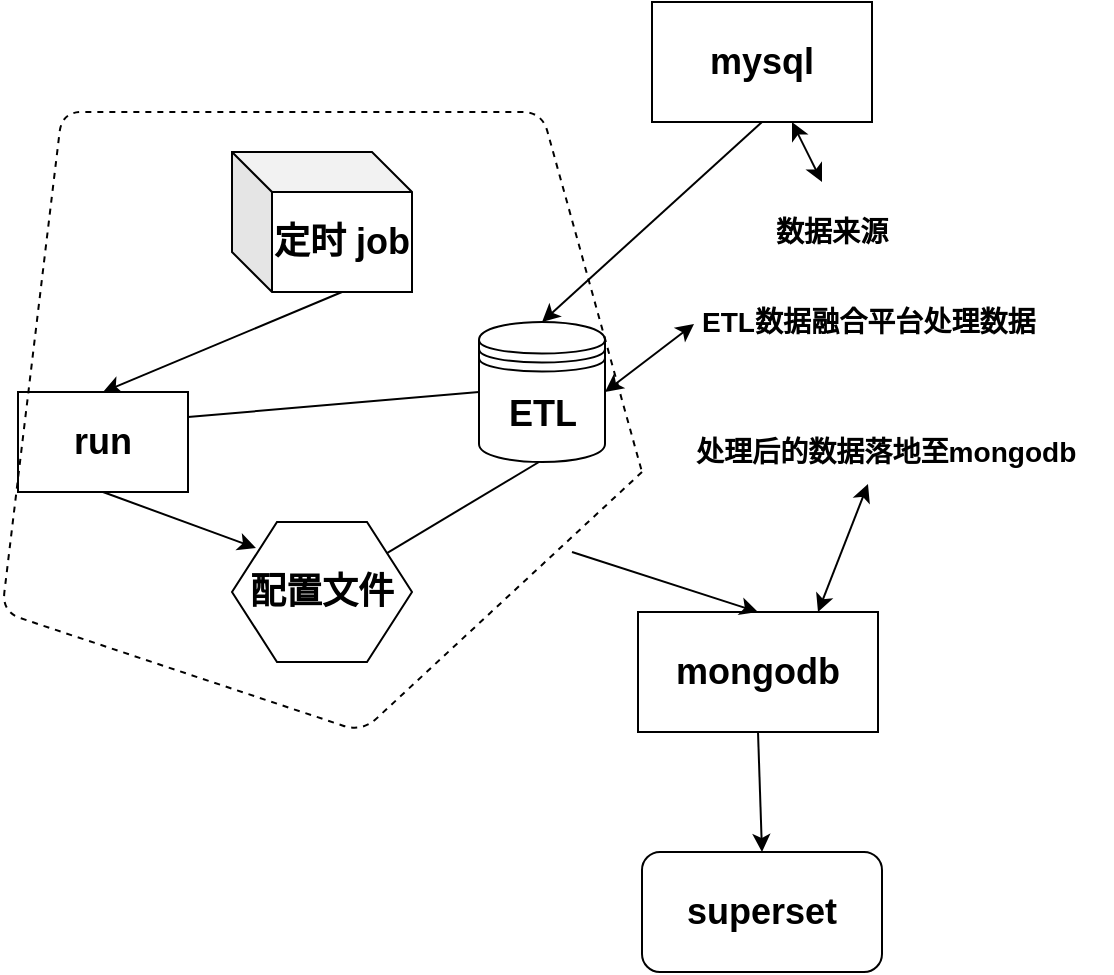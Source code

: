 <mxfile version="10.9.4" type="github"><diagram id="NtExl1BY7HWkSiJEu7hB" name="Page-1"><mxGraphModel dx="868" dy="440" grid="1" gridSize="10" guides="1" tooltips="1" connect="1" arrows="1" fold="1" page="1" pageScale="1" pageWidth="827" pageHeight="1169" math="0" shadow="0"><root><mxCell id="0"/><mxCell id="1" parent="0"/><mxCell id="jBcrNYxCoeYNoWevDn88-1" value="&lt;h2&gt;mysql&lt;/h2&gt;" style="rounded=0;whiteSpace=wrap;html=1;" vertex="1" parent="1"><mxGeometry x="360" y="25" width="110" height="60" as="geometry"/></mxCell><mxCell id="jBcrNYxCoeYNoWevDn88-2" value="&lt;h2&gt;ETL&lt;/h2&gt;" style="shape=datastore;whiteSpace=wrap;html=1;" vertex="1" parent="1"><mxGeometry x="273.5" y="185" width="63" height="70" as="geometry"/></mxCell><mxCell id="jBcrNYxCoeYNoWevDn88-4" value="" style="endArrow=classic;html=1;entryX=0.5;entryY=0;entryDx=0;entryDy=0;exitX=0.5;exitY=1;exitDx=0;exitDy=0;" edge="1" parent="1" source="jBcrNYxCoeYNoWevDn88-1" target="jBcrNYxCoeYNoWevDn88-2"><mxGeometry width="50" height="50" relative="1" as="geometry"><mxPoint x="180" y="140" as="sourcePoint"/><mxPoint x="230" y="90" as="targetPoint"/></mxGeometry></mxCell><mxCell id="jBcrNYxCoeYNoWevDn88-5" value="&lt;h2&gt;mongodb&lt;/h2&gt;" style="rounded=0;whiteSpace=wrap;html=1;" vertex="1" parent="1"><mxGeometry x="353" y="330" width="120" height="60" as="geometry"/></mxCell><mxCell id="jBcrNYxCoeYNoWevDn88-6" value="" style="endArrow=classic;html=1;entryX=0.5;entryY=0;entryDx=0;entryDy=0;" edge="1" parent="1" target="jBcrNYxCoeYNoWevDn88-5"><mxGeometry width="50" height="50" relative="1" as="geometry"><mxPoint x="320" y="300" as="sourcePoint"/><mxPoint x="270" y="200" as="targetPoint"/></mxGeometry></mxCell><mxCell id="jBcrNYxCoeYNoWevDn88-7" value="&lt;h2&gt;superset&lt;/h2&gt;" style="rounded=1;whiteSpace=wrap;html=1;" vertex="1" parent="1"><mxGeometry x="355" y="450" width="120" height="60" as="geometry"/></mxCell><mxCell id="jBcrNYxCoeYNoWevDn88-8" value="" style="endArrow=classic;html=1;entryX=0.5;entryY=0;entryDx=0;entryDy=0;exitX=0.5;exitY=1;exitDx=0;exitDy=0;" edge="1" parent="1" source="jBcrNYxCoeYNoWevDn88-5" target="jBcrNYxCoeYNoWevDn88-7"><mxGeometry width="50" height="50" relative="1" as="geometry"><mxPoint x="230" y="370" as="sourcePoint"/><mxPoint x="280" y="320" as="targetPoint"/></mxGeometry></mxCell><mxCell id="jBcrNYxCoeYNoWevDn88-11" value="&lt;h3&gt;数据来源&lt;/h3&gt;" style="text;html=1;resizable=0;points=[];autosize=1;align=left;verticalAlign=top;spacingTop=-4;" vertex="1" parent="1"><mxGeometry x="420" y="115" width="70" height="40" as="geometry"/></mxCell><mxCell id="jBcrNYxCoeYNoWevDn88-12" value="" style="endArrow=classic;startArrow=classic;html=1;" edge="1" parent="1" source="jBcrNYxCoeYNoWevDn88-1" target="jBcrNYxCoeYNoWevDn88-11"><mxGeometry width="50" height="50" relative="1" as="geometry"><mxPoint x="540" y="110" as="sourcePoint"/><mxPoint x="570" y="100" as="targetPoint"/></mxGeometry></mxCell><mxCell id="jBcrNYxCoeYNoWevDn88-13" value="&lt;h3&gt;ETL数据融合平台处理数据&lt;/h3&gt;" style="text;html=1;resizable=0;points=[];autosize=1;align=left;verticalAlign=top;spacingTop=-4;" vertex="1" parent="1"><mxGeometry x="383" y="160" width="180" height="40" as="geometry"/></mxCell><mxCell id="jBcrNYxCoeYNoWevDn88-14" value="" style="endArrow=classic;startArrow=classic;html=1;exitX=1;exitY=0.5;exitDx=0;exitDy=0;entryX=-0.011;entryY=0.65;entryDx=0;entryDy=0;entryPerimeter=0;" edge="1" parent="1" source="jBcrNYxCoeYNoWevDn88-2" target="jBcrNYxCoeYNoWevDn88-13"><mxGeometry width="50" height="50" relative="1" as="geometry"><mxPoint x="565" y="250" as="sourcePoint"/><mxPoint x="500" y="170" as="targetPoint"/></mxGeometry></mxCell><mxCell id="jBcrNYxCoeYNoWevDn88-15" value="&lt;h3&gt;处理后的数据落地至mongodb&lt;/h3&gt;" style="text;html=1;resizable=0;points=[];autosize=1;align=left;verticalAlign=top;spacingTop=-4;" vertex="1" parent="1"><mxGeometry x="380" y="225" width="210" height="40" as="geometry"/></mxCell><mxCell id="jBcrNYxCoeYNoWevDn88-17" value="" style="endArrow=classic;startArrow=classic;html=1;exitX=0.75;exitY=0;exitDx=0;exitDy=0;entryX=0.419;entryY=1.025;entryDx=0;entryDy=0;entryPerimeter=0;" edge="1" parent="1" source="jBcrNYxCoeYNoWevDn88-5" target="jBcrNYxCoeYNoWevDn88-15"><mxGeometry width="50" height="50" relative="1" as="geometry"><mxPoint x="550" y="390" as="sourcePoint"/><mxPoint x="520" y="299" as="targetPoint"/></mxGeometry></mxCell><mxCell id="jBcrNYxCoeYNoWevDn88-18" value="&lt;h2&gt;定时 job&lt;/h2&gt;" style="shape=cube;whiteSpace=wrap;html=1;boundedLbl=1;backgroundOutline=1;darkOpacity=0.05;darkOpacity2=0.1;" vertex="1" parent="1"><mxGeometry x="150" y="100" width="90" height="70" as="geometry"/></mxCell><mxCell id="jBcrNYxCoeYNoWevDn88-19" value="" style="endArrow=classic;html=1;entryX=0.5;entryY=0;entryDx=0;entryDy=0;exitX=0;exitY=0;exitDx=55;exitDy=70;exitPerimeter=0;" edge="1" parent="1" source="jBcrNYxCoeYNoWevDn88-18" target="jBcrNYxCoeYNoWevDn88-20"><mxGeometry width="50" height="50" relative="1" as="geometry"><mxPoint x="100" y="205" as="sourcePoint"/><mxPoint x="150" y="155" as="targetPoint"/></mxGeometry></mxCell><mxCell id="jBcrNYxCoeYNoWevDn88-20" value="&lt;h2&gt;run&lt;/h2&gt;" style="rounded=0;whiteSpace=wrap;html=1;" vertex="1" parent="1"><mxGeometry x="43" y="220" width="85" height="50" as="geometry"/></mxCell><mxCell id="jBcrNYxCoeYNoWevDn88-22" value="&lt;h2&gt;配置文件&lt;/h2&gt;" style="shape=hexagon;perimeter=hexagonPerimeter2;whiteSpace=wrap;html=1;" vertex="1" parent="1"><mxGeometry x="150" y="285" width="90" height="70" as="geometry"/></mxCell><mxCell id="jBcrNYxCoeYNoWevDn88-23" value="" style="endArrow=classic;html=1;exitX=0.5;exitY=1;exitDx=0;exitDy=0;entryX=0.133;entryY=0.186;entryDx=0;entryDy=0;entryPerimeter=0;" edge="1" parent="1" source="jBcrNYxCoeYNoWevDn88-20" target="jBcrNYxCoeYNoWevDn88-22"><mxGeometry width="50" height="50" relative="1" as="geometry"><mxPoint x="72.5" y="340" as="sourcePoint"/><mxPoint x="170" y="270" as="targetPoint"/></mxGeometry></mxCell><mxCell id="jBcrNYxCoeYNoWevDn88-35" value="" style="endArrow=none;dashed=1;html=1;" edge="1" parent="1"><mxGeometry width="50" height="50" relative="1" as="geometry"><mxPoint x="355" y="260" as="sourcePoint"/><mxPoint x="355" y="260" as="targetPoint"/><Array as="points"><mxPoint x="215" y="390"/><mxPoint x="35" y="330"/><mxPoint x="65" y="80"/><mxPoint x="305" y="80"/></Array></mxGeometry></mxCell><mxCell id="jBcrNYxCoeYNoWevDn88-36" value="" style="endArrow=none;html=1;entryX=0.476;entryY=1;entryDx=0;entryDy=0;entryPerimeter=0;" edge="1" parent="1" source="jBcrNYxCoeYNoWevDn88-22" target="jBcrNYxCoeYNoWevDn88-2"><mxGeometry width="50" height="50" relative="1" as="geometry"><mxPoint x="240" y="280" as="sourcePoint"/><mxPoint x="290" y="230" as="targetPoint"/></mxGeometry></mxCell><mxCell id="jBcrNYxCoeYNoWevDn88-37" value="" style="endArrow=none;html=1;entryX=0;entryY=0.5;entryDx=0;entryDy=0;exitX=1;exitY=0.25;exitDx=0;exitDy=0;" edge="1" parent="1" source="jBcrNYxCoeYNoWevDn88-20" target="jBcrNYxCoeYNoWevDn88-2"><mxGeometry width="50" height="50" relative="1" as="geometry"><mxPoint x="220" y="400" as="sourcePoint"/><mxPoint x="270" y="350" as="targetPoint"/></mxGeometry></mxCell></root></mxGraphModel></diagram></mxfile>